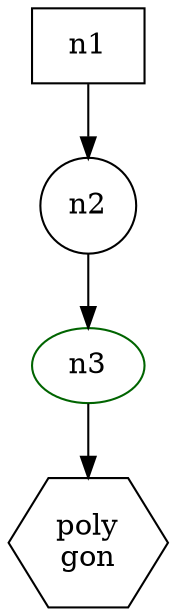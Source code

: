digraph {
	n1 [shape=box]
	n2 [shape=circle]
		
	n3 [shape=oval color=darkgreen]
	n4 [shape=polygon sides=6 label="poly\ngon"]
	
	n1 -> n2
	n2 -> n3
	n3 -> n4	
}